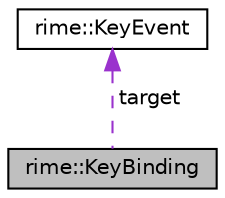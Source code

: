 digraph "rime::KeyBinding"
{
  edge [fontname="Helvetica",fontsize="10",labelfontname="Helvetica",labelfontsize="10"];
  node [fontname="Helvetica",fontsize="10",shape=record];
  Node1 [label="rime::KeyBinding",height=0.2,width=0.4,color="black", fillcolor="grey75", style="filled" fontcolor="black"];
  Node2 -> Node1 [dir="back",color="darkorchid3",fontsize="10",style="dashed",label=" target" ,fontname="Helvetica"];
  Node2 [label="rime::KeyEvent",height=0.2,width=0.4,color="black", fillcolor="white", style="filled",URL="$a00085.html"];
}
